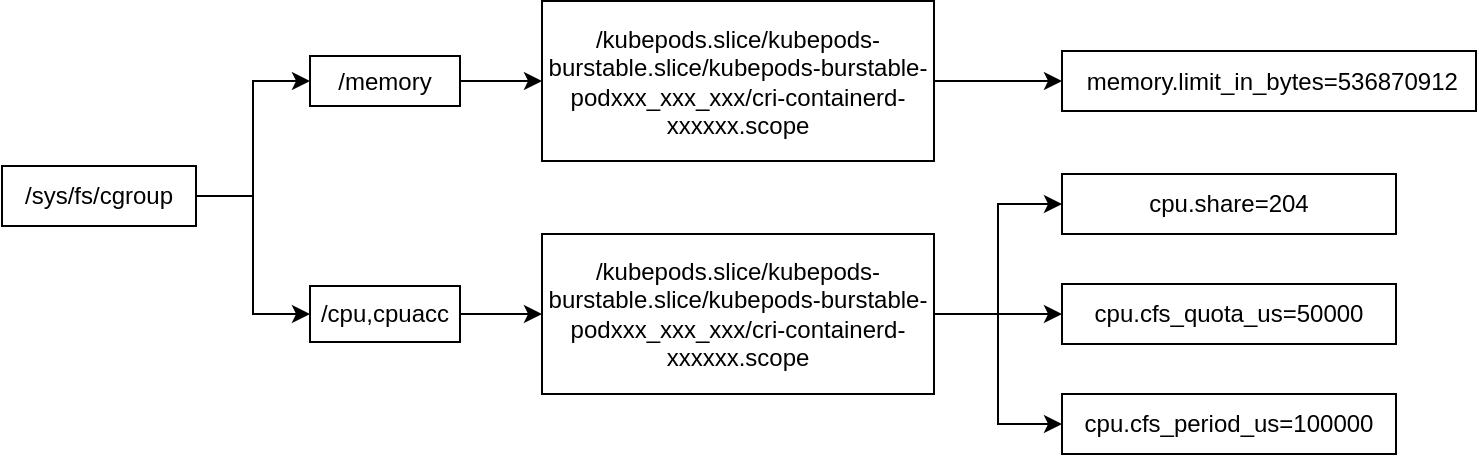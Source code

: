 <mxfile version="12.9.3" type="device"><diagram id="_dZBIW_XohlLwPPGbgyU" name="第 1 页"><mxGraphModel dx="1662" dy="822" grid="1" gridSize="10" guides="1" tooltips="1" connect="1" arrows="1" fold="1" page="1" pageScale="1" pageWidth="827" pageHeight="1169" math="0" shadow="0"><root><mxCell id="0"/><mxCell id="1" parent="0"/><mxCell id="LJzaFLDKClIkRUxzhTbg-5" value="" style="edgeStyle=orthogonalEdgeStyle;rounded=0;orthogonalLoop=1;jettySize=auto;html=1;entryX=0;entryY=0.5;entryDx=0;entryDy=0;" edge="1" parent="1" source="LJzaFLDKClIkRUxzhTbg-1" target="LJzaFLDKClIkRUxzhTbg-3"><mxGeometry relative="1" as="geometry"><mxPoint x="207" y="210" as="targetPoint"/></mxGeometry></mxCell><mxCell id="LJzaFLDKClIkRUxzhTbg-1" value="/sys/fs/cgroup" style="rounded=0;whiteSpace=wrap;html=1;" vertex="1" parent="1"><mxGeometry x="30" y="180" width="97" height="30" as="geometry"/></mxCell><mxCell id="LJzaFLDKClIkRUxzhTbg-26" value="" style="edgeStyle=orthogonalEdgeStyle;rounded=0;orthogonalLoop=1;jettySize=auto;html=1;" edge="1" parent="1" source="LJzaFLDKClIkRUxzhTbg-2" target="LJzaFLDKClIkRUxzhTbg-7"><mxGeometry relative="1" as="geometry"/></mxCell><mxCell id="LJzaFLDKClIkRUxzhTbg-2" value="/memory" style="rounded=0;whiteSpace=wrap;html=1;" vertex="1" parent="1"><mxGeometry x="184" y="125" width="75" height="25" as="geometry"/></mxCell><mxCell id="LJzaFLDKClIkRUxzhTbg-18" value="" style="edgeStyle=orthogonalEdgeStyle;rounded=0;orthogonalLoop=1;jettySize=auto;html=1;" edge="1" parent="1" source="LJzaFLDKClIkRUxzhTbg-7" target="LJzaFLDKClIkRUxzhTbg-11"><mxGeometry relative="1" as="geometry"/></mxCell><mxCell id="LJzaFLDKClIkRUxzhTbg-7" value="/kubepods.slice/kubepods-burstable.slice/kubepods-burstable-podxxx_xxx_xxx/cri-containerd-xxxxxx.scope" style="rounded=0;whiteSpace=wrap;html=1;" vertex="1" parent="1"><mxGeometry x="300" y="97.5" width="196" height="80" as="geometry"/></mxCell><mxCell id="LJzaFLDKClIkRUxzhTbg-11" value="&amp;nbsp;memory.limit_in_bytes=536870912" style="rounded=0;whiteSpace=wrap;html=1;" vertex="1" parent="1"><mxGeometry x="560" y="122.5" width="207" height="30" as="geometry"/></mxCell><mxCell id="LJzaFLDKClIkRUxzhTbg-19" value="" style="edgeStyle=orthogonalEdgeStyle;rounded=0;orthogonalLoop=1;jettySize=auto;html=1;" edge="1" parent="1" source="LJzaFLDKClIkRUxzhTbg-3" target="LJzaFLDKClIkRUxzhTbg-16"><mxGeometry relative="1" as="geometry"/></mxCell><mxCell id="LJzaFLDKClIkRUxzhTbg-3" value="/cpu,cpuacc" style="rounded=0;whiteSpace=wrap;html=1;" vertex="1" parent="1"><mxGeometry x="184" y="240" width="75" height="28" as="geometry"/></mxCell><mxCell id="LJzaFLDKClIkRUxzhTbg-6" value="" style="edgeStyle=orthogonalEdgeStyle;rounded=0;orthogonalLoop=1;jettySize=auto;html=1;entryX=0;entryY=0.5;entryDx=0;entryDy=0;exitX=1;exitY=0.5;exitDx=0;exitDy=0;" edge="1" parent="1" source="LJzaFLDKClIkRUxzhTbg-1" target="LJzaFLDKClIkRUxzhTbg-2"><mxGeometry relative="1" as="geometry"><mxPoint x="137" y="220" as="sourcePoint"/><mxPoint x="197" y="300" as="targetPoint"/></mxGeometry></mxCell><mxCell id="LJzaFLDKClIkRUxzhTbg-13" value="cpu.share=204" style="rounded=0;whiteSpace=wrap;html=1;" vertex="1" parent="1"><mxGeometry x="560" y="184" width="167" height="30" as="geometry"/></mxCell><mxCell id="LJzaFLDKClIkRUxzhTbg-21" value="" style="edgeStyle=orthogonalEdgeStyle;rounded=0;orthogonalLoop=1;jettySize=auto;html=1;entryX=0;entryY=0.5;entryDx=0;entryDy=0;" edge="1" parent="1" source="LJzaFLDKClIkRUxzhTbg-16" target="LJzaFLDKClIkRUxzhTbg-22"><mxGeometry relative="1" as="geometry"/></mxCell><mxCell id="LJzaFLDKClIkRUxzhTbg-24" style="edgeStyle=orthogonalEdgeStyle;rounded=0;orthogonalLoop=1;jettySize=auto;html=1;entryX=0;entryY=0.5;entryDx=0;entryDy=0;" edge="1" parent="1" source="LJzaFLDKClIkRUxzhTbg-16" target="LJzaFLDKClIkRUxzhTbg-13"><mxGeometry relative="1" as="geometry"/></mxCell><mxCell id="LJzaFLDKClIkRUxzhTbg-25" style="edgeStyle=orthogonalEdgeStyle;rounded=0;orthogonalLoop=1;jettySize=auto;html=1;exitX=1;exitY=0.5;exitDx=0;exitDy=0;entryX=0;entryY=0.5;entryDx=0;entryDy=0;" edge="1" parent="1" source="LJzaFLDKClIkRUxzhTbg-16" target="LJzaFLDKClIkRUxzhTbg-23"><mxGeometry relative="1" as="geometry"/></mxCell><mxCell id="LJzaFLDKClIkRUxzhTbg-16" value="/kubepods.slice/kubepods-burstable.slice/kubepods-burstable-podxxx_xxx_xxx/cri-containerd-xxxxxx.scope" style="rounded=0;whiteSpace=wrap;html=1;" vertex="1" parent="1"><mxGeometry x="300" y="214" width="196" height="80" as="geometry"/></mxCell><mxCell id="LJzaFLDKClIkRUxzhTbg-22" value="cpu.cfs_quota_us=50000" style="rounded=0;whiteSpace=wrap;html=1;" vertex="1" parent="1"><mxGeometry x="560" y="239" width="167" height="30" as="geometry"/></mxCell><mxCell id="LJzaFLDKClIkRUxzhTbg-23" value="cpu.cfs_period_us=100000" style="rounded=0;whiteSpace=wrap;html=1;" vertex="1" parent="1"><mxGeometry x="560" y="294" width="167" height="30" as="geometry"/></mxCell></root></mxGraphModel></diagram></mxfile>